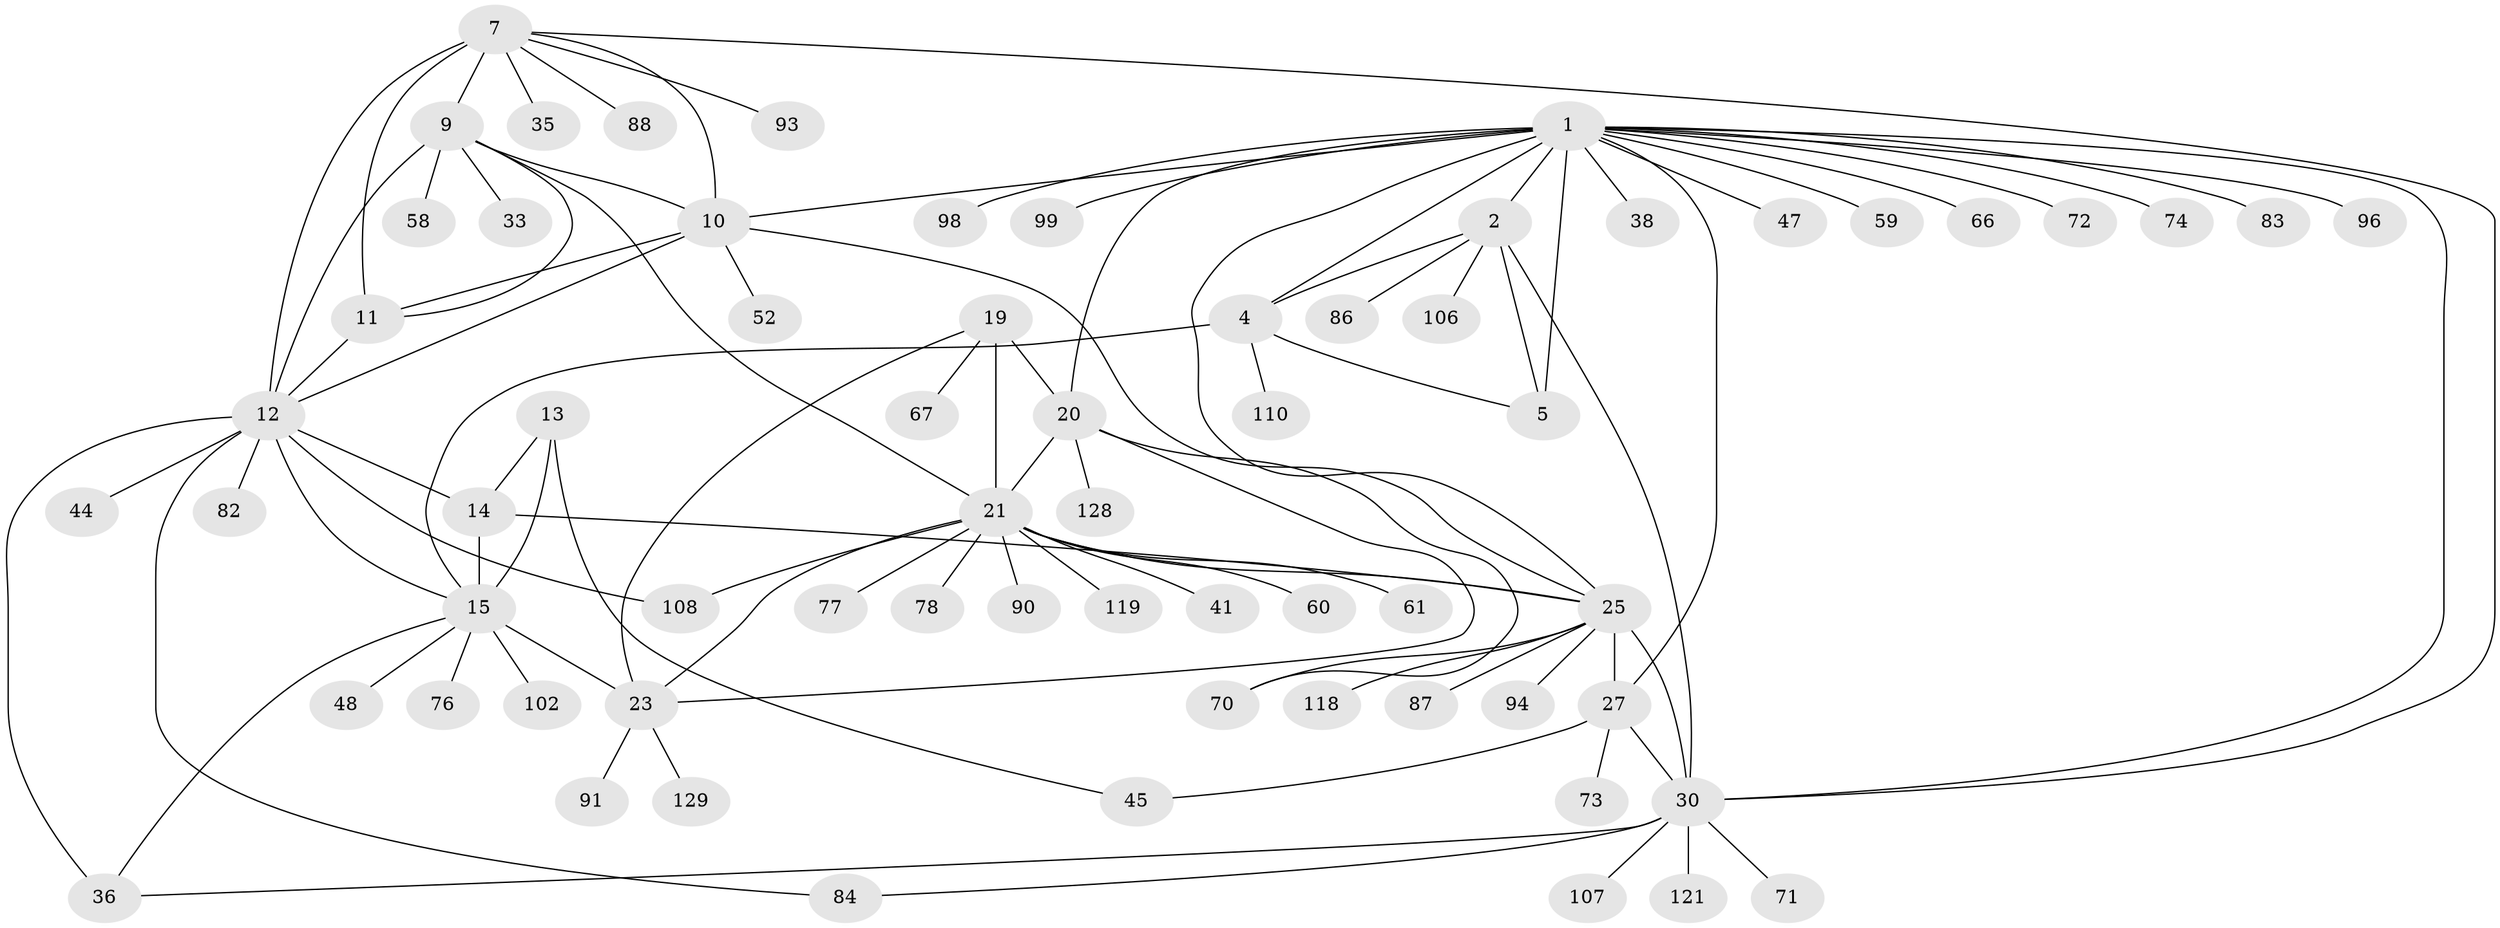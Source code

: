 // original degree distribution, {14: 0.015151515151515152, 8: 0.05303030303030303, 13: 0.007575757575757576, 7: 0.015151515151515152, 5: 0.030303030303030304, 10: 0.022727272727272728, 9: 0.030303030303030304, 12: 0.007575757575757576, 6: 0.030303030303030304, 16: 0.007575757575757576, 11: 0.007575757575757576, 1: 0.5454545454545454, 2: 0.18181818181818182, 3: 0.030303030303030304, 4: 0.015151515151515152}
// Generated by graph-tools (version 1.1) at 2025/16/03/09/25 04:16:01]
// undirected, 66 vertices, 96 edges
graph export_dot {
graph [start="1"]
  node [color=gray90,style=filled];
  1 [super="+3"];
  2;
  4;
  5 [super="+6"];
  7 [super="+8"];
  9;
  10 [super="+100"];
  11;
  12;
  13;
  14 [super="+51+57+127+80+32+49+31"];
  15 [super="+16+53+17"];
  19 [super="+81+64"];
  20 [super="+62+92"];
  21 [super="+39+22+24"];
  23;
  25 [super="+28+103+40+26"];
  27 [super="+54"];
  30 [super="+37"];
  33 [super="+116"];
  35 [super="+79"];
  36 [super="+113"];
  38;
  41;
  44;
  45 [super="+46"];
  47;
  48;
  52;
  58;
  59;
  60;
  61;
  66;
  67;
  70 [super="+75"];
  71;
  72;
  73;
  74;
  76;
  77;
  78 [super="+117"];
  82 [super="+132"];
  83 [super="+111"];
  84;
  86;
  87;
  88;
  90;
  91;
  93;
  94;
  96;
  98;
  99;
  102;
  106;
  107 [super="+130"];
  108;
  110 [super="+123"];
  118;
  119;
  121 [super="+122"];
  128;
  129;
  1 -- 2 [weight=2];
  1 -- 4 [weight=2];
  1 -- 5 [weight=4];
  1 -- 20;
  1 -- 38;
  1 -- 59;
  1 -- 66;
  1 -- 72;
  1 -- 74;
  1 -- 83;
  1 -- 96;
  1 -- 99;
  1 -- 98;
  1 -- 10;
  1 -- 47;
  1 -- 25;
  1 -- 30;
  1 -- 27 [weight=2];
  2 -- 4;
  2 -- 5 [weight=2];
  2 -- 86;
  2 -- 106;
  2 -- 30;
  4 -- 5 [weight=2];
  4 -- 110;
  4 -- 15;
  7 -- 9 [weight=2];
  7 -- 10 [weight=2];
  7 -- 11 [weight=2];
  7 -- 12 [weight=2];
  7 -- 88;
  7 -- 93;
  7 -- 30;
  7 -- 35;
  9 -- 10;
  9 -- 11;
  9 -- 12;
  9 -- 33;
  9 -- 58;
  9 -- 21;
  10 -- 11;
  10 -- 12;
  10 -- 52;
  10 -- 25;
  11 -- 12;
  12 -- 14;
  12 -- 36;
  12 -- 44;
  12 -- 82;
  12 -- 84;
  12 -- 108;
  12 -- 15;
  13 -- 14;
  13 -- 15 [weight=4];
  13 -- 45;
  14 -- 15 [weight=4];
  14 -- 25;
  15 -- 23;
  15 -- 102;
  15 -- 76;
  15 -- 48;
  15 -- 36;
  19 -- 20;
  19 -- 21 [weight=3];
  19 -- 23;
  19 -- 67;
  20 -- 21 [weight=3];
  20 -- 23;
  20 -- 70;
  20 -- 128;
  21 -- 23 [weight=3];
  21 -- 41;
  21 -- 108;
  21 -- 77;
  21 -- 78;
  21 -- 119;
  21 -- 90;
  21 -- 60;
  21 -- 61;
  21 -- 25 [weight=2];
  23 -- 91;
  23 -- 129;
  25 -- 27 [weight=4];
  25 -- 30 [weight=4];
  25 -- 70;
  25 -- 94;
  25 -- 118;
  25 -- 87;
  27 -- 30;
  27 -- 73;
  27 -- 45;
  30 -- 71;
  30 -- 84;
  30 -- 107;
  30 -- 121;
  30 -- 36;
}
